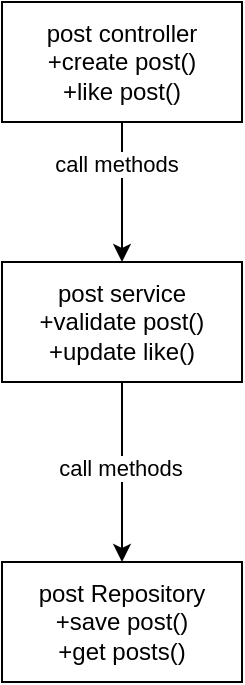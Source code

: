 <mxfile version="26.1.1">
  <diagram name="Page-1" id="TUQ2DY7ftp61OSfz582z">
    <mxGraphModel dx="1050" dy="557" grid="1" gridSize="10" guides="1" tooltips="1" connect="1" arrows="1" fold="1" page="1" pageScale="1" pageWidth="850" pageHeight="1100" math="0" shadow="0">
      <root>
        <mxCell id="0" />
        <mxCell id="1" parent="0" />
        <mxCell id="kBno45TYfSy2K52loHYi-5" value="" style="edgeStyle=orthogonalEdgeStyle;rounded=0;orthogonalLoop=1;jettySize=auto;html=1;" edge="1" parent="1" source="kBno45TYfSy2K52loHYi-2" target="kBno45TYfSy2K52loHYi-3">
          <mxGeometry relative="1" as="geometry" />
        </mxCell>
        <mxCell id="kBno45TYfSy2K52loHYi-6" value="call methods" style="edgeLabel;html=1;align=center;verticalAlign=middle;resizable=0;points=[];" vertex="1" connectable="0" parent="kBno45TYfSy2K52loHYi-5">
          <mxGeometry x="-0.4" y="-3" relative="1" as="geometry">
            <mxPoint as="offset" />
          </mxGeometry>
        </mxCell>
        <mxCell id="kBno45TYfSy2K52loHYi-2" value="post controller&lt;div&gt;+create post()&lt;/div&gt;&lt;div&gt;+like post()&lt;/div&gt;" style="rounded=0;whiteSpace=wrap;html=1;" vertex="1" parent="1">
          <mxGeometry x="40" y="40" width="120" height="60" as="geometry" />
        </mxCell>
        <mxCell id="kBno45TYfSy2K52loHYi-7" value="" style="edgeStyle=orthogonalEdgeStyle;rounded=0;orthogonalLoop=1;jettySize=auto;html=1;" edge="1" parent="1" source="kBno45TYfSy2K52loHYi-3" target="kBno45TYfSy2K52loHYi-4">
          <mxGeometry relative="1" as="geometry" />
        </mxCell>
        <mxCell id="kBno45TYfSy2K52loHYi-8" value="call methods" style="edgeLabel;html=1;align=center;verticalAlign=middle;resizable=0;points=[];" vertex="1" connectable="0" parent="kBno45TYfSy2K52loHYi-7">
          <mxGeometry x="-0.044" y="-1" relative="1" as="geometry">
            <mxPoint as="offset" />
          </mxGeometry>
        </mxCell>
        <mxCell id="kBno45TYfSy2K52loHYi-3" value="post service&lt;div&gt;+validate post()&lt;/div&gt;&lt;div&gt;+update like()&lt;/div&gt;" style="rounded=0;whiteSpace=wrap;html=1;" vertex="1" parent="1">
          <mxGeometry x="40" y="170" width="120" height="60" as="geometry" />
        </mxCell>
        <mxCell id="kBno45TYfSy2K52loHYi-4" value="post Repository&lt;div&gt;+save post()&lt;/div&gt;&lt;div&gt;+get posts()&lt;/div&gt;" style="rounded=0;whiteSpace=wrap;html=1;" vertex="1" parent="1">
          <mxGeometry x="40" y="320" width="120" height="60" as="geometry" />
        </mxCell>
      </root>
    </mxGraphModel>
  </diagram>
</mxfile>
